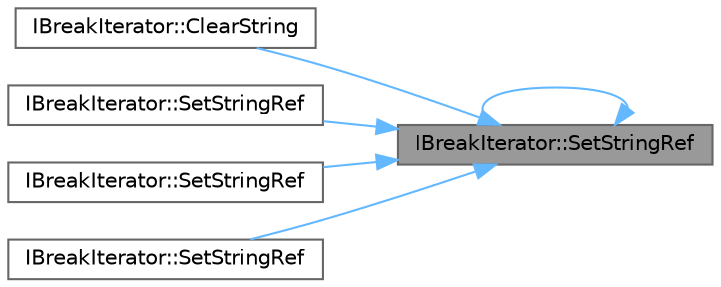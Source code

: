 digraph "IBreakIterator::SetStringRef"
{
 // INTERACTIVE_SVG=YES
 // LATEX_PDF_SIZE
  bgcolor="transparent";
  edge [fontname=Helvetica,fontsize=10,labelfontname=Helvetica,labelfontsize=10];
  node [fontname=Helvetica,fontsize=10,shape=box,height=0.2,width=0.4];
  rankdir="RL";
  Node1 [id="Node000001",label="IBreakIterator::SetStringRef",height=0.2,width=0.4,color="gray40", fillcolor="grey60", style="filled", fontcolor="black",tooltip=" "];
  Node1 -> Node2 [id="edge1_Node000001_Node000002",dir="back",color="steelblue1",style="solid",tooltip=" "];
  Node2 [id="Node000002",label="IBreakIterator::ClearString",height=0.2,width=0.4,color="grey40", fillcolor="white", style="filled",URL="$dd/d5b/classIBreakIterator.html#a412f0dd4e4dd62f5c0a407928b971fb7",tooltip=" "];
  Node1 -> Node3 [id="edge2_Node000001_Node000003",dir="back",color="steelblue1",style="solid",tooltip=" "];
  Node3 [id="Node000003",label="IBreakIterator::SetStringRef",height=0.2,width=0.4,color="grey40", fillcolor="white", style="filled",URL="$dd/d5b/classIBreakIterator.html#ab0fcbc2a03008988e001f4cfaef381a3",tooltip=" "];
  Node1 -> Node4 [id="edge3_Node000001_Node000004",dir="back",color="steelblue1",style="solid",tooltip=" "];
  Node4 [id="Node000004",label="IBreakIterator::SetStringRef",height=0.2,width=0.4,color="grey40", fillcolor="white", style="filled",URL="$dd/d5b/classIBreakIterator.html#a79ab85eba82b7bdec6aa132faca37510",tooltip=" "];
  Node1 -> Node1 [id="edge4_Node000001_Node000001",dir="back",color="steelblue1",style="solid",tooltip=" "];
  Node1 -> Node5 [id="edge5_Node000001_Node000005",dir="back",color="steelblue1",style="solid",tooltip=" "];
  Node5 [id="Node000005",label="IBreakIterator::SetStringRef",height=0.2,width=0.4,color="grey40", fillcolor="white", style="filled",URL="$dd/d5b/classIBreakIterator.html#ada7abc0aa94e3b80a76f765f4dc62409",tooltip=" "];
}
